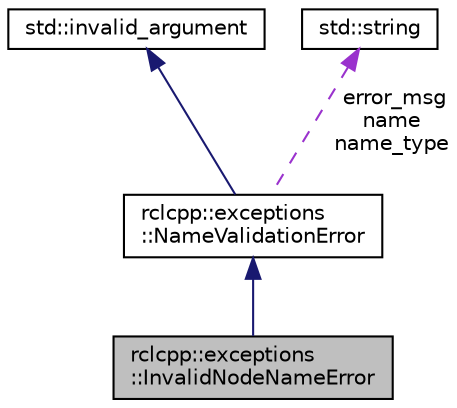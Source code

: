 digraph "rclcpp::exceptions::InvalidNodeNameError"
{
  edge [fontname="Helvetica",fontsize="10",labelfontname="Helvetica",labelfontsize="10"];
  node [fontname="Helvetica",fontsize="10",shape=record];
  Node3 [label="rclcpp::exceptions\l::InvalidNodeNameError",height=0.2,width=0.4,color="black", fillcolor="grey75", style="filled", fontcolor="black"];
  Node4 -> Node3 [dir="back",color="midnightblue",fontsize="10",style="solid",fontname="Helvetica"];
  Node4 [label="rclcpp::exceptions\l::NameValidationError",height=0.2,width=0.4,color="black", fillcolor="white", style="filled",URL="$classrclcpp_1_1exceptions_1_1NameValidationError.html",tooltip="Thrown when a any kind of name (node, namespace, topic, etc.) is invalid. "];
  Node5 -> Node4 [dir="back",color="midnightblue",fontsize="10",style="solid",fontname="Helvetica"];
  Node5 [label="std::invalid_argument",height=0.2,width=0.4,color="black", fillcolor="white", style="filled",URL="/tmp/tmp.Txb212H7Lz/doxygen_tag_files/cppreference-doxygen-web.tag.xml$cpp/error/invalid_argument.html"];
  Node6 -> Node4 [dir="back",color="darkorchid3",fontsize="10",style="dashed",label=" error_msg\nname\nname_type" ,fontname="Helvetica"];
  Node6 [label="std::string",height=0.2,width=0.4,color="black", fillcolor="white", style="filled",URL="/tmp/tmp.Txb212H7Lz/doxygen_tag_files/cppreference-doxygen-web.tag.xml$cpp/string/basic_string.html"];
}
